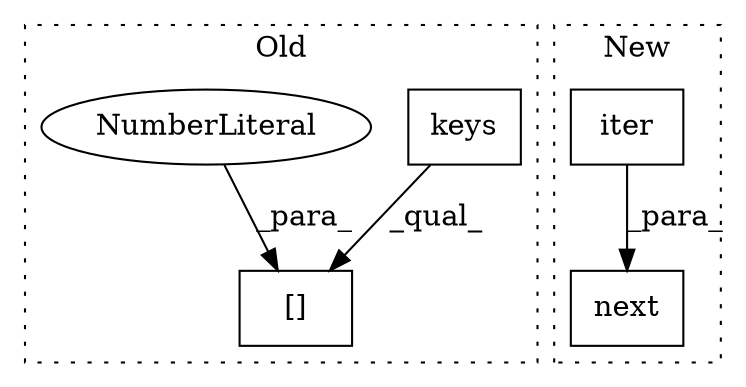 digraph G {
subgraph cluster0 {
1 [label="keys" a="32" s="13143" l="6" shape="box"];
4 [label="[]" a="2" s="13134,13152" l="17,1" shape="box"];
5 [label="NumberLiteral" a="34" s="13151" l="1" shape="ellipse"];
label = "Old";
style="dotted";
}
subgraph cluster1 {
2 [label="iter" a="32" s="13166,13186" l="5,1" shape="box"];
3 [label="next" a="32" s="13161,13187" l="5,1" shape="box"];
label = "New";
style="dotted";
}
1 -> 4 [label="_qual_"];
2 -> 3 [label="_para_"];
5 -> 4 [label="_para_"];
}